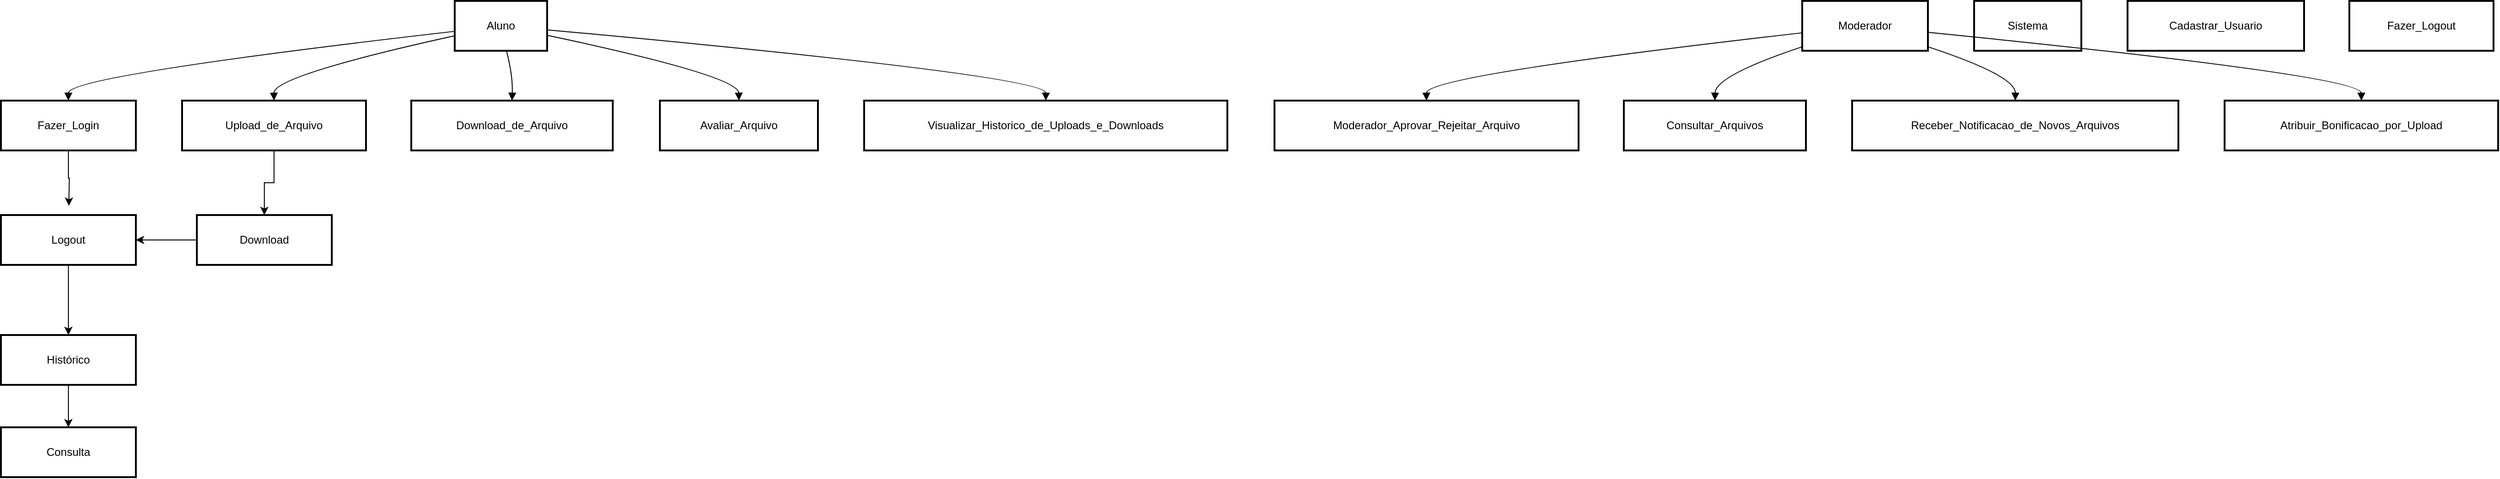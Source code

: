 <mxfile version="26.0.16">
  <diagram name="Página-1" id="IgXxQrV5GpJ8-KjU-kRw">
    <mxGraphModel dx="1890" dy="746" grid="1" gridSize="10" guides="1" tooltips="1" connect="1" arrows="1" fold="1" page="1" pageScale="1" pageWidth="827" pageHeight="1169" math="0" shadow="0">
      <root>
        <mxCell id="0" />
        <mxCell id="1" parent="0" />
        <mxCell id="2" value="Aluno" style="whiteSpace=wrap;strokeWidth=2;" parent="1" vertex="1">
          <mxGeometry x="499" y="8" width="100" height="54" as="geometry" />
        </mxCell>
        <mxCell id="3" value="Moderador" style="whiteSpace=wrap;strokeWidth=2;" parent="1" vertex="1">
          <mxGeometry x="1957" y="8" width="136" height="54" as="geometry" />
        </mxCell>
        <mxCell id="4" value="Sistema" style="whiteSpace=wrap;strokeWidth=2;" parent="1" vertex="1">
          <mxGeometry x="2143" y="8" width="116" height="54" as="geometry" />
        </mxCell>
        <mxCell id="5" value="Cadastrar_Usuario" style="whiteSpace=wrap;strokeWidth=2;" parent="1" vertex="1">
          <mxGeometry x="2309" y="8" width="191" height="54" as="geometry" />
        </mxCell>
        <mxCell id="FTb7S93D3YRtJkN_TFdU-24" style="edgeStyle=orthogonalEdgeStyle;rounded=0;orthogonalLoop=1;jettySize=auto;html=1;exitX=0.5;exitY=1;exitDx=0;exitDy=0;" edge="1" parent="1" source="6">
          <mxGeometry relative="1" as="geometry">
            <mxPoint x="81.455" y="230" as="targetPoint" />
          </mxGeometry>
        </mxCell>
        <mxCell id="6" value="Fazer_Login" style="whiteSpace=wrap;strokeWidth=2;" parent="1" vertex="1">
          <mxGeometry x="8" y="116" width="146" height="54" as="geometry" />
        </mxCell>
        <mxCell id="7" value="Fazer_Logout" style="whiteSpace=wrap;strokeWidth=2;" parent="1" vertex="1">
          <mxGeometry x="2549" y="8" width="156" height="54" as="geometry" />
        </mxCell>
        <mxCell id="FTb7S93D3YRtJkN_TFdU-29" value="" style="edgeStyle=orthogonalEdgeStyle;rounded=0;orthogonalLoop=1;jettySize=auto;html=1;" edge="1" parent="1" source="8" target="FTb7S93D3YRtJkN_TFdU-26">
          <mxGeometry relative="1" as="geometry" />
        </mxCell>
        <mxCell id="8" value="Upload_de_Arquivo" style="whiteSpace=wrap;strokeWidth=2;" parent="1" vertex="1">
          <mxGeometry x="204" y="116" width="199" height="54" as="geometry" />
        </mxCell>
        <mxCell id="9" value="Download_de_Arquivo" style="whiteSpace=wrap;strokeWidth=2;" parent="1" vertex="1">
          <mxGeometry x="452" y="116" width="218" height="54" as="geometry" />
        </mxCell>
        <mxCell id="10" value="Avaliar_Arquivo" style="whiteSpace=wrap;strokeWidth=2;" parent="1" vertex="1">
          <mxGeometry x="721" y="116" width="171" height="54" as="geometry" />
        </mxCell>
        <mxCell id="11" value="Visualizar_Historico_de_Uploads_e_Downloads" style="whiteSpace=wrap;strokeWidth=2;" parent="1" vertex="1">
          <mxGeometry x="942" y="116" width="393" height="54" as="geometry" />
        </mxCell>
        <mxCell id="12" value="Moderador_Aprovar_Rejeitar_Arquivo" style="whiteSpace=wrap;strokeWidth=2;" parent="1" vertex="1">
          <mxGeometry x="1386" y="116" width="329" height="54" as="geometry" />
        </mxCell>
        <mxCell id="13" value="Consultar_Arquivos" style="whiteSpace=wrap;strokeWidth=2;" parent="1" vertex="1">
          <mxGeometry x="1764" y="116" width="197" height="54" as="geometry" />
        </mxCell>
        <mxCell id="14" value="Receber_Notificacao_de_Novos_Arquivos" style="whiteSpace=wrap;strokeWidth=2;" parent="1" vertex="1">
          <mxGeometry x="2011" y="116" width="353" height="54" as="geometry" />
        </mxCell>
        <mxCell id="15" value="Atribuir_Bonificacao_por_Upload" style="whiteSpace=wrap;strokeWidth=2;" parent="1" vertex="1">
          <mxGeometry x="2414" y="116" width="296" height="54" as="geometry" />
        </mxCell>
        <mxCell id="16" value="" style="curved=1;startArrow=none;endArrow=block;exitX=0;exitY=0.61;entryX=0.5;entryY=0;" parent="1" source="2" target="6" edge="1">
          <mxGeometry relative="1" as="geometry">
            <Array as="points">
              <mxPoint x="81" y="89" />
            </Array>
          </mxGeometry>
        </mxCell>
        <mxCell id="17" value="" style="curved=1;startArrow=none;endArrow=block;exitX=0;exitY=0.7;entryX=0.5;entryY=0;" parent="1" source="2" target="8" edge="1">
          <mxGeometry relative="1" as="geometry">
            <Array as="points">
              <mxPoint x="303" y="89" />
            </Array>
          </mxGeometry>
        </mxCell>
        <mxCell id="18" value="" style="curved=1;startArrow=none;endArrow=block;exitX=0.56;exitY=1;entryX=0.5;entryY=0;" parent="1" source="2" target="9" edge="1">
          <mxGeometry relative="1" as="geometry">
            <Array as="points">
              <mxPoint x="562" y="89" />
            </Array>
          </mxGeometry>
        </mxCell>
        <mxCell id="19" value="" style="curved=1;startArrow=none;endArrow=block;exitX=1;exitY=0.69;entryX=0.5;entryY=0;" parent="1" source="2" target="10" edge="1">
          <mxGeometry relative="1" as="geometry">
            <Array as="points">
              <mxPoint x="806" y="89" />
            </Array>
          </mxGeometry>
        </mxCell>
        <mxCell id="20" value="" style="curved=1;startArrow=none;endArrow=block;exitX=1;exitY=0.58;entryX=0.5;entryY=0;" parent="1" source="2" target="11" edge="1">
          <mxGeometry relative="1" as="geometry">
            <Array as="points">
              <mxPoint x="1139" y="89" />
            </Array>
          </mxGeometry>
        </mxCell>
        <mxCell id="21" value="" style="curved=1;startArrow=none;endArrow=block;exitX=0;exitY=0.64;entryX=0.5;entryY=0;" parent="1" source="3" target="12" edge="1">
          <mxGeometry relative="1" as="geometry">
            <Array as="points">
              <mxPoint x="1550" y="89" />
            </Array>
          </mxGeometry>
        </mxCell>
        <mxCell id="22" value="" style="curved=1;startArrow=none;endArrow=block;exitX=0;exitY=0.92;entryX=0.5;entryY=0;" parent="1" source="3" target="13" edge="1">
          <mxGeometry relative="1" as="geometry">
            <Array as="points">
              <mxPoint x="1863" y="89" />
            </Array>
          </mxGeometry>
        </mxCell>
        <mxCell id="23" value="" style="curved=1;startArrow=none;endArrow=block;exitX=1;exitY=0.92;entryX=0.5;entryY=0;" parent="1" source="3" target="14" edge="1">
          <mxGeometry relative="1" as="geometry">
            <Array as="points">
              <mxPoint x="2188" y="89" />
            </Array>
          </mxGeometry>
        </mxCell>
        <mxCell id="24" value="" style="curved=1;startArrow=none;endArrow=block;exitX=1;exitY=0.63;entryX=0.5;entryY=0;" parent="1" source="3" target="15" edge="1">
          <mxGeometry relative="1" as="geometry">
            <Array as="points">
              <mxPoint x="2562" y="89" />
            </Array>
          </mxGeometry>
        </mxCell>
        <mxCell id="FTb7S93D3YRtJkN_TFdU-32" value="" style="edgeStyle=orthogonalEdgeStyle;rounded=0;orthogonalLoop=1;jettySize=auto;html=1;" edge="1" parent="1" source="FTb7S93D3YRtJkN_TFdU-25" target="FTb7S93D3YRtJkN_TFdU-31">
          <mxGeometry relative="1" as="geometry" />
        </mxCell>
        <mxCell id="FTb7S93D3YRtJkN_TFdU-25" value="Logout" style="whiteSpace=wrap;strokeWidth=2;" vertex="1" parent="1">
          <mxGeometry x="8" y="240" width="146" height="54" as="geometry" />
        </mxCell>
        <mxCell id="FTb7S93D3YRtJkN_TFdU-30" value="" style="edgeStyle=orthogonalEdgeStyle;rounded=0;orthogonalLoop=1;jettySize=auto;html=1;" edge="1" parent="1" source="FTb7S93D3YRtJkN_TFdU-26" target="FTb7S93D3YRtJkN_TFdU-25">
          <mxGeometry relative="1" as="geometry" />
        </mxCell>
        <mxCell id="FTb7S93D3YRtJkN_TFdU-26" value="Download" style="whiteSpace=wrap;strokeWidth=2;" vertex="1" parent="1">
          <mxGeometry x="220" y="240" width="146" height="54" as="geometry" />
        </mxCell>
        <mxCell id="FTb7S93D3YRtJkN_TFdU-34" value="" style="edgeStyle=orthogonalEdgeStyle;rounded=0;orthogonalLoop=1;jettySize=auto;html=1;" edge="1" parent="1" source="FTb7S93D3YRtJkN_TFdU-31" target="FTb7S93D3YRtJkN_TFdU-33">
          <mxGeometry relative="1" as="geometry" />
        </mxCell>
        <mxCell id="FTb7S93D3YRtJkN_TFdU-31" value="Histórico" style="whiteSpace=wrap;strokeWidth=2;" vertex="1" parent="1">
          <mxGeometry x="8" y="370" width="146" height="54" as="geometry" />
        </mxCell>
        <mxCell id="FTb7S93D3YRtJkN_TFdU-33" value="Consulta" style="whiteSpace=wrap;strokeWidth=2;" vertex="1" parent="1">
          <mxGeometry x="8" y="470" width="146" height="54" as="geometry" />
        </mxCell>
      </root>
    </mxGraphModel>
  </diagram>
</mxfile>
